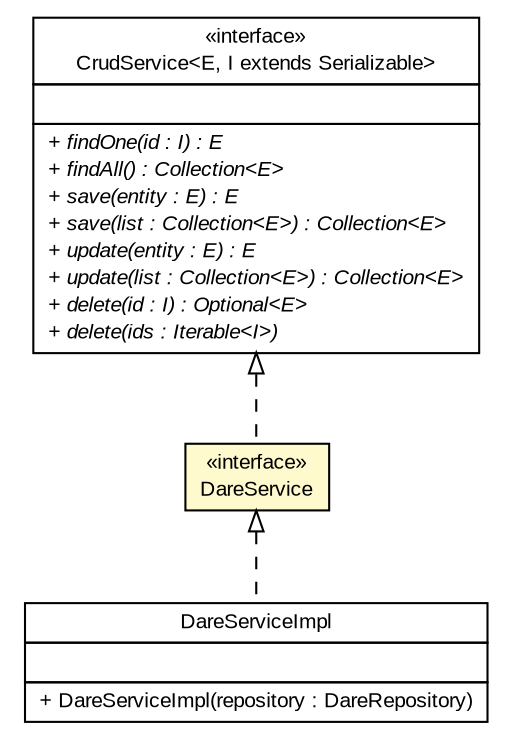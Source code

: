 #!/usr/local/bin/dot
#
# Class diagram 
# Generated by UMLGraph version R5_6 (http://www.umlgraph.org/)
#

digraph G {
	edge [fontname="arial",fontsize=10,labelfontname="arial",labelfontsize=10];
	node [fontname="arial",fontsize=10,shape=plaintext];
	nodesep=0.25;
	ranksep=0.5;
	// br.gov.to.sefaz.business.service.CrudService<E, I extends java.io.Serializable>
	c359351 [label=<<table title="br.gov.to.sefaz.business.service.CrudService" border="0" cellborder="1" cellspacing="0" cellpadding="2" port="p" href="../../../business/service/CrudService.html">
		<tr><td><table border="0" cellspacing="0" cellpadding="1">
<tr><td align="center" balign="center"> &#171;interface&#187; </td></tr>
<tr><td align="center" balign="center"> CrudService&lt;E, I extends Serializable&gt; </td></tr>
		</table></td></tr>
		<tr><td><table border="0" cellspacing="0" cellpadding="1">
<tr><td align="left" balign="left">  </td></tr>
		</table></td></tr>
		<tr><td><table border="0" cellspacing="0" cellpadding="1">
<tr><td align="left" balign="left"><font face="arial italic" point-size="10.0"> + findOne(id : I) : E </font></td></tr>
<tr><td align="left" balign="left"><font face="arial italic" point-size="10.0"> + findAll() : Collection&lt;E&gt; </font></td></tr>
<tr><td align="left" balign="left"><font face="arial italic" point-size="10.0"> + save(entity : E) : E </font></td></tr>
<tr><td align="left" balign="left"><font face="arial italic" point-size="10.0"> + save(list : Collection&lt;E&gt;) : Collection&lt;E&gt; </font></td></tr>
<tr><td align="left" balign="left"><font face="arial italic" point-size="10.0"> + update(entity : E) : E </font></td></tr>
<tr><td align="left" balign="left"><font face="arial italic" point-size="10.0"> + update(list : Collection&lt;E&gt;) : Collection&lt;E&gt; </font></td></tr>
<tr><td align="left" balign="left"><font face="arial italic" point-size="10.0"> + delete(id : I) : Optional&lt;E&gt; </font></td></tr>
<tr><td align="left" balign="left"><font face="arial italic" point-size="10.0"> + delete(ids : Iterable&lt;I&gt;) </font></td></tr>
		</table></td></tr>
		</table>>, URL="../../../business/service/CrudService.html", fontname="arial", fontcolor="black", fontsize=10.0];
	// br.gov.to.sefaz.arr.processamento.service.DareService
	c359973 [label=<<table title="br.gov.to.sefaz.arr.processamento.service.DareService" border="0" cellborder="1" cellspacing="0" cellpadding="2" port="p" bgcolor="lemonChiffon" href="./DareService.html">
		<tr><td><table border="0" cellspacing="0" cellpadding="1">
<tr><td align="center" balign="center"> &#171;interface&#187; </td></tr>
<tr><td align="center" balign="center"> DareService </td></tr>
		</table></td></tr>
		</table>>, URL="./DareService.html", fontname="arial", fontcolor="black", fontsize=10.0];
	// br.gov.to.sefaz.arr.processamento.service.impl.DareServiceImpl
	c359985 [label=<<table title="br.gov.to.sefaz.arr.processamento.service.impl.DareServiceImpl" border="0" cellborder="1" cellspacing="0" cellpadding="2" port="p" href="./impl/DareServiceImpl.html">
		<tr><td><table border="0" cellspacing="0" cellpadding="1">
<tr><td align="center" balign="center"> DareServiceImpl </td></tr>
		</table></td></tr>
		<tr><td><table border="0" cellspacing="0" cellpadding="1">
<tr><td align="left" balign="left">  </td></tr>
		</table></td></tr>
		<tr><td><table border="0" cellspacing="0" cellpadding="1">
<tr><td align="left" balign="left"> + DareServiceImpl(repository : DareRepository) </td></tr>
		</table></td></tr>
		</table>>, URL="./impl/DareServiceImpl.html", fontname="arial", fontcolor="black", fontsize=10.0];
	//br.gov.to.sefaz.arr.processamento.service.DareService implements br.gov.to.sefaz.business.service.CrudService<E, I extends java.io.Serializable>
	c359351:p -> c359973:p [dir=back,arrowtail=empty,style=dashed];
	//br.gov.to.sefaz.arr.processamento.service.impl.DareServiceImpl implements br.gov.to.sefaz.arr.processamento.service.DareService
	c359973:p -> c359985:p [dir=back,arrowtail=empty,style=dashed];
}


